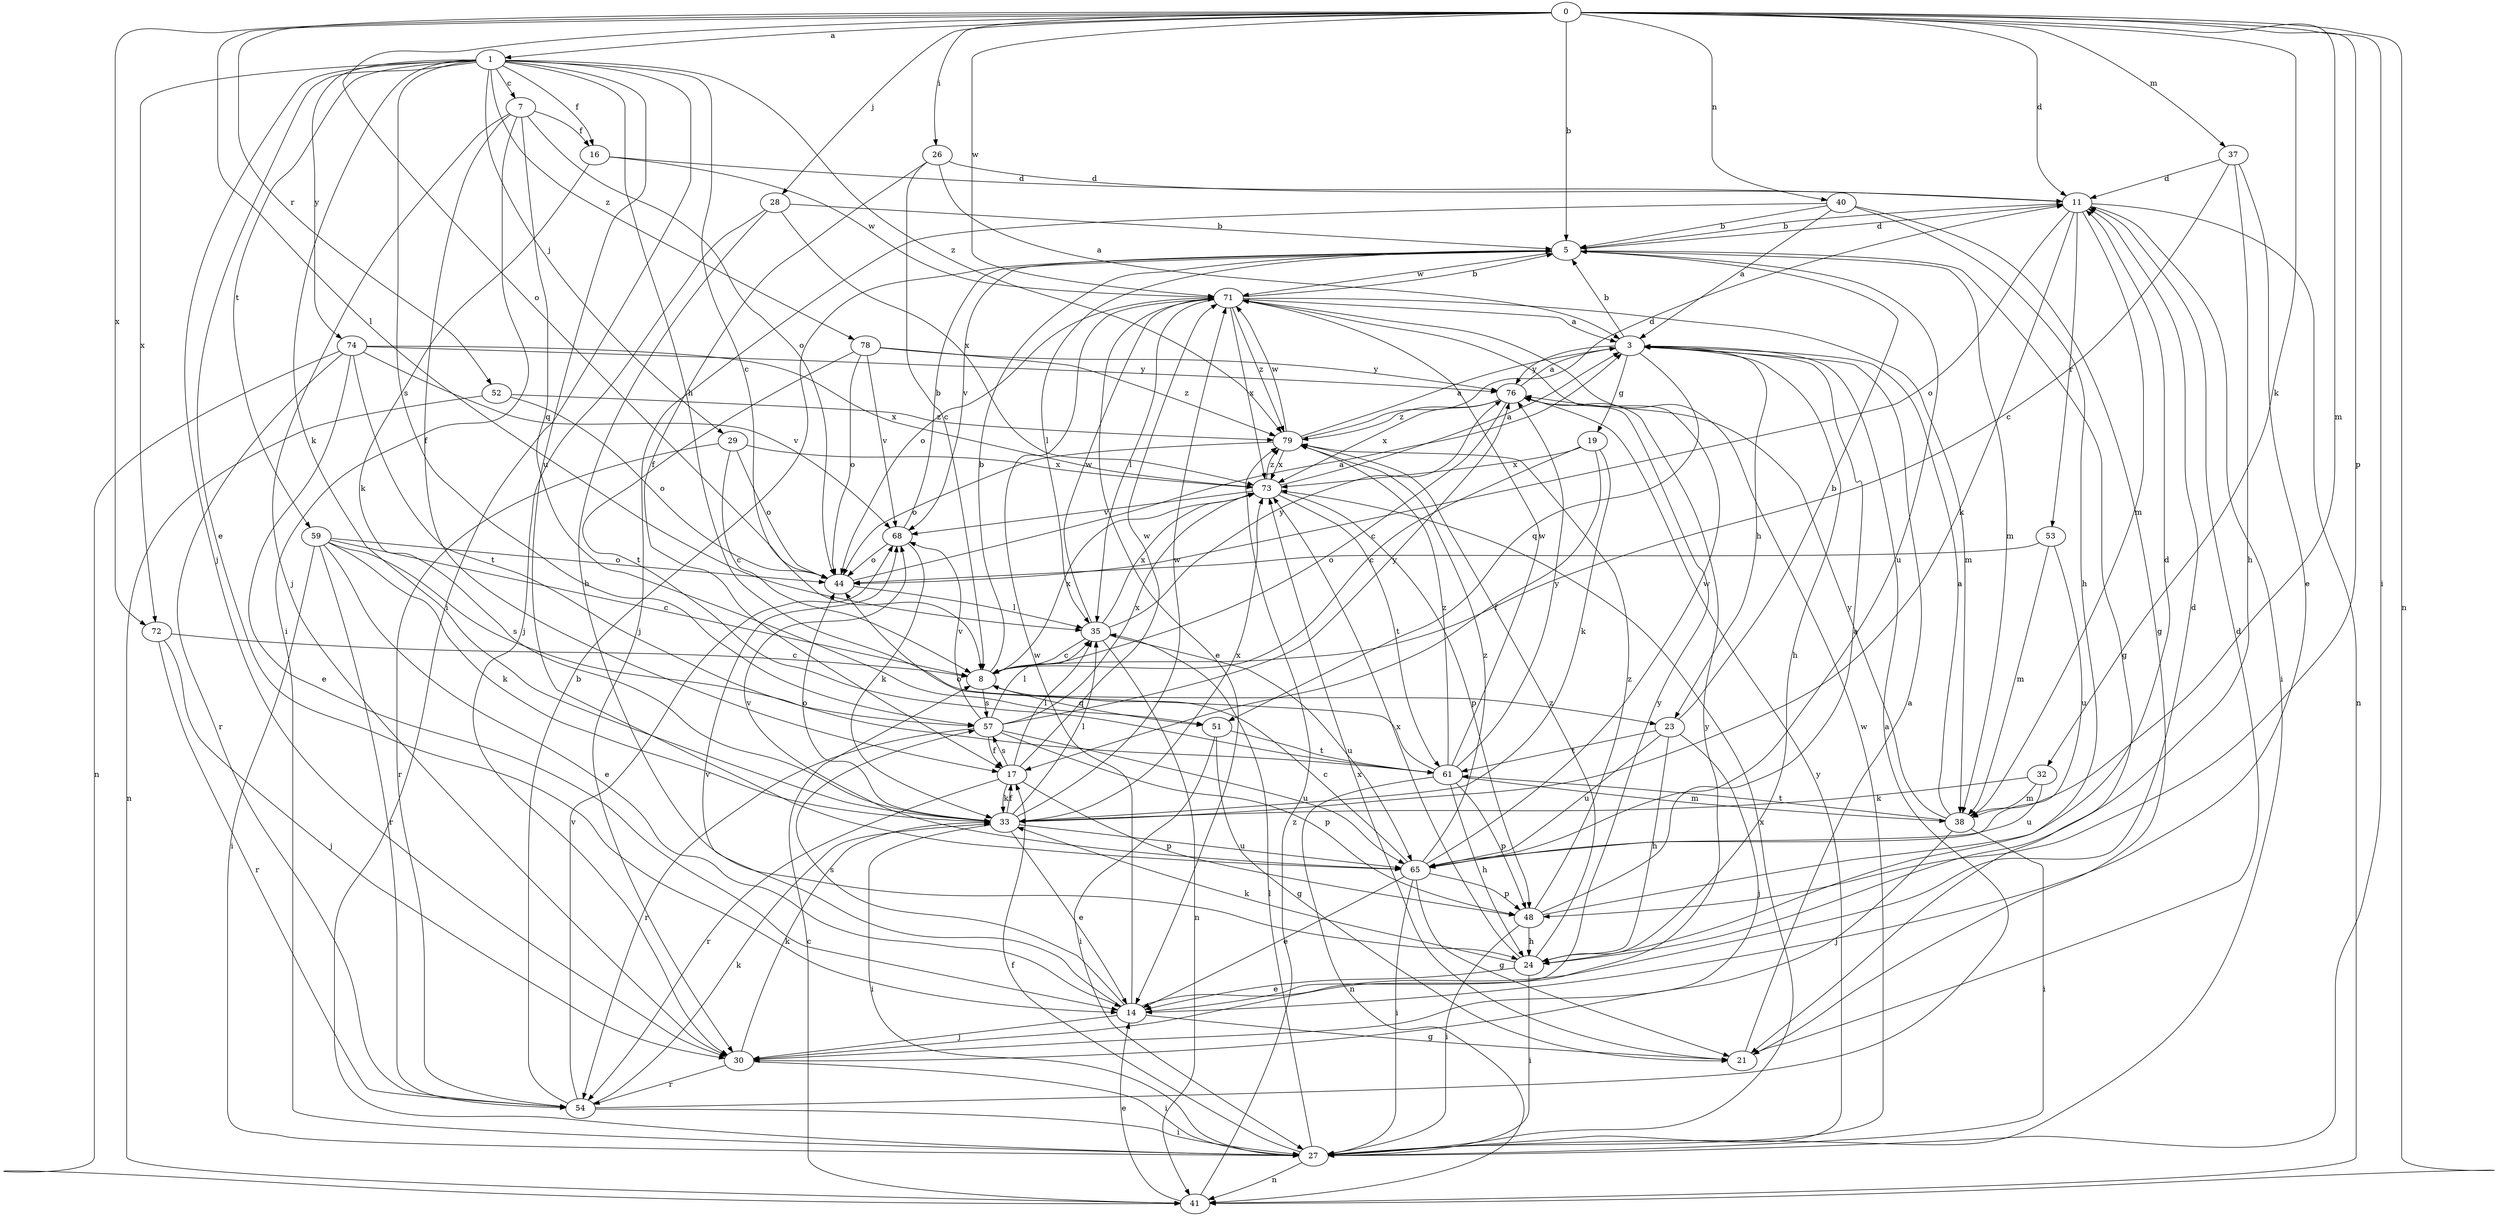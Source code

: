 strict digraph  {
0;
1;
3;
5;
7;
8;
11;
14;
16;
17;
19;
21;
23;
24;
26;
27;
28;
29;
30;
32;
33;
35;
37;
38;
40;
41;
44;
48;
51;
52;
53;
54;
57;
59;
61;
65;
68;
71;
72;
73;
74;
76;
78;
79;
0 -> 1  [label=a];
0 -> 5  [label=b];
0 -> 11  [label=d];
0 -> 26  [label=i];
0 -> 27  [label=i];
0 -> 28  [label=j];
0 -> 32  [label=k];
0 -> 35  [label=l];
0 -> 37  [label=m];
0 -> 38  [label=m];
0 -> 40  [label=n];
0 -> 41  [label=n];
0 -> 44  [label=o];
0 -> 48  [label=p];
0 -> 52  [label=r];
0 -> 71  [label=w];
0 -> 72  [label=x];
1 -> 7  [label=c];
1 -> 8  [label=c];
1 -> 14  [label=e];
1 -> 16  [label=f];
1 -> 23  [label=h];
1 -> 27  [label=i];
1 -> 29  [label=j];
1 -> 30  [label=j];
1 -> 33  [label=k];
1 -> 57  [label=s];
1 -> 59  [label=t];
1 -> 65  [label=u];
1 -> 72  [label=x];
1 -> 74  [label=y];
1 -> 78  [label=z];
1 -> 79  [label=z];
3 -> 5  [label=b];
3 -> 19  [label=g];
3 -> 23  [label=h];
3 -> 24  [label=h];
3 -> 51  [label=q];
3 -> 76  [label=y];
5 -> 11  [label=d];
5 -> 21  [label=g];
5 -> 35  [label=l];
5 -> 38  [label=m];
5 -> 65  [label=u];
5 -> 68  [label=v];
5 -> 71  [label=w];
7 -> 16  [label=f];
7 -> 17  [label=f];
7 -> 27  [label=i];
7 -> 30  [label=j];
7 -> 44  [label=o];
7 -> 51  [label=q];
8 -> 5  [label=b];
8 -> 51  [label=q];
8 -> 57  [label=s];
8 -> 73  [label=x];
11 -> 5  [label=b];
11 -> 27  [label=i];
11 -> 33  [label=k];
11 -> 38  [label=m];
11 -> 41  [label=n];
11 -> 44  [label=o];
11 -> 53  [label=r];
14 -> 11  [label=d];
14 -> 21  [label=g];
14 -> 30  [label=j];
14 -> 57  [label=s];
14 -> 68  [label=v];
14 -> 71  [label=w];
14 -> 76  [label=y];
16 -> 11  [label=d];
16 -> 33  [label=k];
16 -> 71  [label=w];
17 -> 33  [label=k];
17 -> 35  [label=l];
17 -> 48  [label=p];
17 -> 54  [label=r];
17 -> 57  [label=s];
17 -> 71  [label=w];
19 -> 8  [label=c];
19 -> 17  [label=f];
19 -> 33  [label=k];
19 -> 73  [label=x];
21 -> 3  [label=a];
21 -> 11  [label=d];
21 -> 73  [label=x];
23 -> 5  [label=b];
23 -> 24  [label=h];
23 -> 30  [label=j];
23 -> 61  [label=t];
23 -> 65  [label=u];
24 -> 14  [label=e];
24 -> 27  [label=i];
24 -> 33  [label=k];
24 -> 73  [label=x];
24 -> 79  [label=z];
26 -> 3  [label=a];
26 -> 8  [label=c];
26 -> 11  [label=d];
26 -> 17  [label=f];
27 -> 17  [label=f];
27 -> 35  [label=l];
27 -> 41  [label=n];
27 -> 71  [label=w];
27 -> 73  [label=x];
27 -> 76  [label=y];
28 -> 5  [label=b];
28 -> 24  [label=h];
28 -> 30  [label=j];
28 -> 73  [label=x];
29 -> 8  [label=c];
29 -> 44  [label=o];
29 -> 54  [label=r];
29 -> 73  [label=x];
30 -> 27  [label=i];
30 -> 33  [label=k];
30 -> 54  [label=r];
30 -> 76  [label=y];
32 -> 33  [label=k];
32 -> 38  [label=m];
32 -> 65  [label=u];
33 -> 14  [label=e];
33 -> 17  [label=f];
33 -> 27  [label=i];
33 -> 35  [label=l];
33 -> 44  [label=o];
33 -> 65  [label=u];
33 -> 71  [label=w];
33 -> 73  [label=x];
35 -> 8  [label=c];
35 -> 41  [label=n];
35 -> 65  [label=u];
35 -> 71  [label=w];
35 -> 73  [label=x];
35 -> 76  [label=y];
37 -> 8  [label=c];
37 -> 11  [label=d];
37 -> 14  [label=e];
37 -> 24  [label=h];
38 -> 3  [label=a];
38 -> 27  [label=i];
38 -> 30  [label=j];
38 -> 61  [label=t];
38 -> 76  [label=y];
40 -> 3  [label=a];
40 -> 5  [label=b];
40 -> 21  [label=g];
40 -> 24  [label=h];
40 -> 30  [label=j];
41 -> 8  [label=c];
41 -> 14  [label=e];
41 -> 79  [label=z];
44 -> 3  [label=a];
44 -> 35  [label=l];
48 -> 3  [label=a];
48 -> 11  [label=d];
48 -> 24  [label=h];
48 -> 27  [label=i];
48 -> 79  [label=z];
51 -> 21  [label=g];
51 -> 27  [label=i];
51 -> 61  [label=t];
52 -> 41  [label=n];
52 -> 44  [label=o];
52 -> 79  [label=z];
53 -> 38  [label=m];
53 -> 44  [label=o];
53 -> 65  [label=u];
54 -> 3  [label=a];
54 -> 5  [label=b];
54 -> 27  [label=i];
54 -> 33  [label=k];
54 -> 68  [label=v];
57 -> 17  [label=f];
57 -> 35  [label=l];
57 -> 48  [label=p];
57 -> 54  [label=r];
57 -> 65  [label=u];
57 -> 68  [label=v];
57 -> 73  [label=x];
57 -> 76  [label=y];
59 -> 8  [label=c];
59 -> 14  [label=e];
59 -> 27  [label=i];
59 -> 33  [label=k];
59 -> 44  [label=o];
59 -> 54  [label=r];
59 -> 57  [label=s];
61 -> 24  [label=h];
61 -> 38  [label=m];
61 -> 41  [label=n];
61 -> 44  [label=o];
61 -> 48  [label=p];
61 -> 71  [label=w];
61 -> 76  [label=y];
61 -> 79  [label=z];
65 -> 8  [label=c];
65 -> 14  [label=e];
65 -> 21  [label=g];
65 -> 27  [label=i];
65 -> 48  [label=p];
65 -> 68  [label=v];
65 -> 71  [label=w];
65 -> 79  [label=z];
68 -> 5  [label=b];
68 -> 33  [label=k];
68 -> 44  [label=o];
71 -> 3  [label=a];
71 -> 5  [label=b];
71 -> 14  [label=e];
71 -> 35  [label=l];
71 -> 38  [label=m];
71 -> 44  [label=o];
71 -> 73  [label=x];
71 -> 79  [label=z];
72 -> 8  [label=c];
72 -> 30  [label=j];
72 -> 54  [label=r];
73 -> 3  [label=a];
73 -> 48  [label=p];
73 -> 61  [label=t];
73 -> 68  [label=v];
73 -> 79  [label=z];
74 -> 14  [label=e];
74 -> 41  [label=n];
74 -> 54  [label=r];
74 -> 61  [label=t];
74 -> 68  [label=v];
74 -> 73  [label=x];
74 -> 76  [label=y];
76 -> 3  [label=a];
76 -> 8  [label=c];
76 -> 73  [label=x];
76 -> 79  [label=z];
78 -> 44  [label=o];
78 -> 61  [label=t];
78 -> 68  [label=v];
78 -> 76  [label=y];
78 -> 79  [label=z];
79 -> 3  [label=a];
79 -> 11  [label=d];
79 -> 44  [label=o];
79 -> 71  [label=w];
79 -> 73  [label=x];
}
